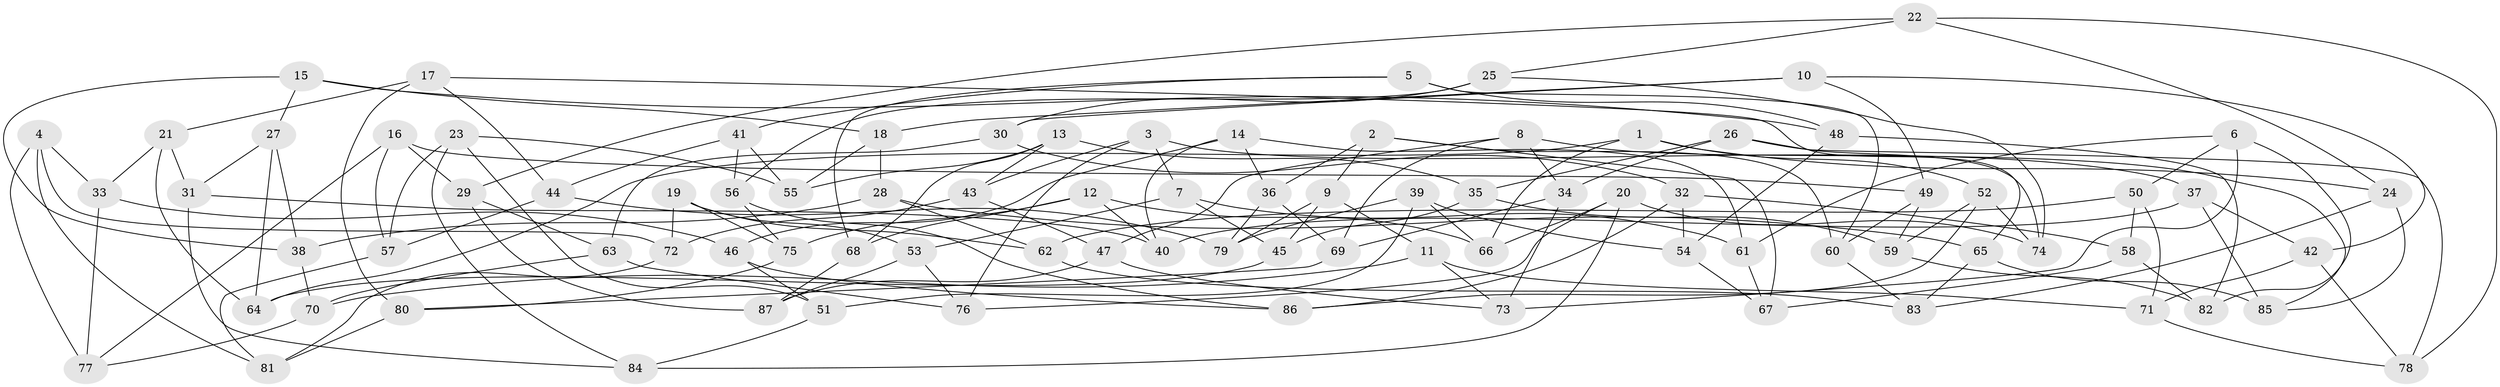 // Generated by graph-tools (version 1.1) at 2025/50/03/09/25 03:50:55]
// undirected, 87 vertices, 174 edges
graph export_dot {
graph [start="1"]
  node [color=gray90,style=filled];
  1;
  2;
  3;
  4;
  5;
  6;
  7;
  8;
  9;
  10;
  11;
  12;
  13;
  14;
  15;
  16;
  17;
  18;
  19;
  20;
  21;
  22;
  23;
  24;
  25;
  26;
  27;
  28;
  29;
  30;
  31;
  32;
  33;
  34;
  35;
  36;
  37;
  38;
  39;
  40;
  41;
  42;
  43;
  44;
  45;
  46;
  47;
  48;
  49;
  50;
  51;
  52;
  53;
  54;
  55;
  56;
  57;
  58;
  59;
  60;
  61;
  62;
  63;
  64;
  65;
  66;
  67;
  68;
  69;
  70;
  71;
  72;
  73;
  74;
  75;
  76;
  77;
  78;
  79;
  80;
  81;
  82;
  83;
  84;
  85;
  86;
  87;
  1 -- 64;
  1 -- 66;
  1 -- 52;
  1 -- 24;
  2 -- 36;
  2 -- 67;
  2 -- 9;
  2 -- 60;
  3 -- 76;
  3 -- 7;
  3 -- 43;
  3 -- 37;
  4 -- 81;
  4 -- 77;
  4 -- 72;
  4 -- 33;
  5 -- 68;
  5 -- 60;
  5 -- 41;
  5 -- 48;
  6 -- 50;
  6 -- 61;
  6 -- 82;
  6 -- 73;
  7 -- 45;
  7 -- 53;
  7 -- 61;
  8 -- 69;
  8 -- 34;
  8 -- 47;
  8 -- 85;
  9 -- 11;
  9 -- 45;
  9 -- 79;
  10 -- 49;
  10 -- 18;
  10 -- 42;
  10 -- 30;
  11 -- 71;
  11 -- 73;
  11 -- 70;
  12 -- 75;
  12 -- 66;
  12 -- 40;
  12 -- 68;
  13 -- 35;
  13 -- 68;
  13 -- 55;
  13 -- 43;
  14 -- 46;
  14 -- 40;
  14 -- 61;
  14 -- 36;
  15 -- 38;
  15 -- 27;
  15 -- 18;
  15 -- 48;
  16 -- 29;
  16 -- 57;
  16 -- 77;
  16 -- 49;
  17 -- 65;
  17 -- 21;
  17 -- 80;
  17 -- 44;
  18 -- 55;
  18 -- 28;
  19 -- 72;
  19 -- 53;
  19 -- 75;
  19 -- 62;
  20 -- 66;
  20 -- 84;
  20 -- 74;
  20 -- 76;
  21 -- 31;
  21 -- 33;
  21 -- 64;
  22 -- 29;
  22 -- 24;
  22 -- 78;
  22 -- 25;
  23 -- 51;
  23 -- 57;
  23 -- 84;
  23 -- 55;
  24 -- 85;
  24 -- 83;
  25 -- 30;
  25 -- 56;
  25 -- 74;
  26 -- 35;
  26 -- 74;
  26 -- 34;
  26 -- 78;
  27 -- 31;
  27 -- 64;
  27 -- 38;
  28 -- 62;
  28 -- 38;
  28 -- 65;
  29 -- 63;
  29 -- 87;
  30 -- 32;
  30 -- 63;
  31 -- 84;
  31 -- 40;
  32 -- 58;
  32 -- 86;
  32 -- 54;
  33 -- 46;
  33 -- 77;
  34 -- 69;
  34 -- 73;
  35 -- 59;
  35 -- 45;
  36 -- 79;
  36 -- 69;
  37 -- 42;
  37 -- 40;
  37 -- 85;
  38 -- 70;
  39 -- 54;
  39 -- 51;
  39 -- 66;
  39 -- 79;
  41 -- 44;
  41 -- 55;
  41 -- 56;
  42 -- 71;
  42 -- 78;
  43 -- 47;
  43 -- 72;
  44 -- 79;
  44 -- 57;
  45 -- 64;
  46 -- 86;
  46 -- 51;
  47 -- 87;
  47 -- 73;
  48 -- 54;
  48 -- 82;
  49 -- 59;
  49 -- 60;
  50 -- 71;
  50 -- 58;
  50 -- 62;
  51 -- 84;
  52 -- 86;
  52 -- 59;
  52 -- 74;
  53 -- 76;
  53 -- 87;
  54 -- 67;
  56 -- 75;
  56 -- 86;
  57 -- 81;
  58 -- 82;
  58 -- 67;
  59 -- 82;
  60 -- 83;
  61 -- 67;
  62 -- 83;
  63 -- 70;
  63 -- 76;
  65 -- 85;
  65 -- 83;
  68 -- 87;
  69 -- 80;
  70 -- 77;
  71 -- 78;
  72 -- 81;
  75 -- 80;
  80 -- 81;
}

